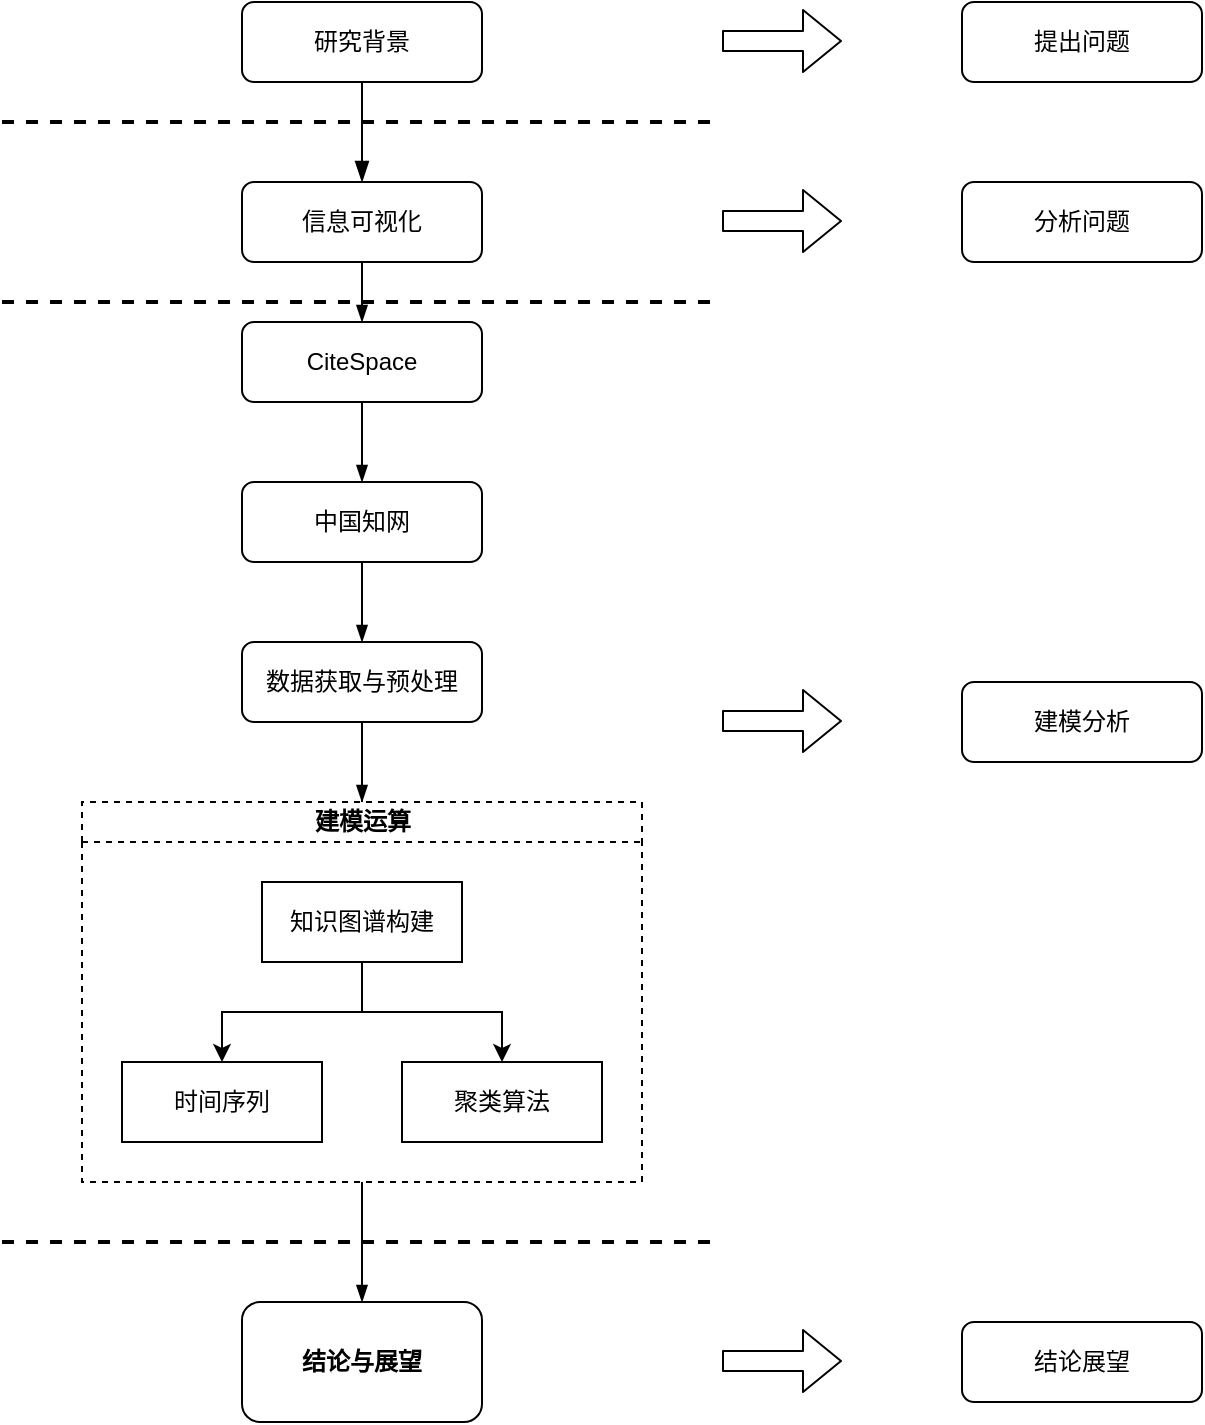 <mxfile version="15.2.9" type="github">
  <diagram id="C5RBs43oDa-KdzZeNtuy" name="Page-1">
    <mxGraphModel dx="1064" dy="584" grid="1" gridSize="10" guides="1" tooltips="1" connect="1" arrows="1" fold="1" page="1" pageScale="1" pageWidth="827" pageHeight="1169" math="0" shadow="0">
      <root>
        <mxCell id="WIyWlLk6GJQsqaUBKTNV-0" />
        <mxCell id="WIyWlLk6GJQsqaUBKTNV-1" parent="WIyWlLk6GJQsqaUBKTNV-0" />
        <mxCell id="WIyWlLk6GJQsqaUBKTNV-2" value="" style="rounded=0;html=1;jettySize=auto;orthogonalLoop=1;fontSize=11;endArrow=blockThin;endFill=1;endSize=8;strokeWidth=1;shadow=0;labelBackgroundColor=none;edgeStyle=orthogonalEdgeStyle;" parent="WIyWlLk6GJQsqaUBKTNV-1" source="WIyWlLk6GJQsqaUBKTNV-3" edge="1">
          <mxGeometry relative="1" as="geometry">
            <mxPoint x="220" y="170" as="targetPoint" />
          </mxGeometry>
        </mxCell>
        <mxCell id="WIyWlLk6GJQsqaUBKTNV-3" value="研究背景" style="rounded=1;whiteSpace=wrap;html=1;fontSize=12;glass=0;strokeWidth=1;shadow=0;" parent="WIyWlLk6GJQsqaUBKTNV-1" vertex="1">
          <mxGeometry x="160" y="80" width="120" height="40" as="geometry" />
        </mxCell>
        <mxCell id="WIyWlLk6GJQsqaUBKTNV-7" value="提出问题" style="rounded=1;whiteSpace=wrap;html=1;fontSize=12;glass=0;strokeWidth=1;shadow=0;" parent="WIyWlLk6GJQsqaUBKTNV-1" vertex="1">
          <mxGeometry x="520" y="80" width="120" height="40" as="geometry" />
        </mxCell>
        <mxCell id="nxJLiq8hY2xZPoSbCBGd-12" value="" style="edgeStyle=orthogonalEdgeStyle;rounded=0;orthogonalLoop=1;jettySize=auto;html=1;endArrow=blockThin;endFill=1;strokeWidth=1;" parent="WIyWlLk6GJQsqaUBKTNV-1" source="nxJLiq8hY2xZPoSbCBGd-0" target="nxJLiq8hY2xZPoSbCBGd-11" edge="1">
          <mxGeometry relative="1" as="geometry" />
        </mxCell>
        <mxCell id="nxJLiq8hY2xZPoSbCBGd-0" value="信息可视化" style="rounded=1;whiteSpace=wrap;html=1;fontSize=12;glass=0;strokeWidth=1;shadow=0;" parent="WIyWlLk6GJQsqaUBKTNV-1" vertex="1">
          <mxGeometry x="160" y="170" width="120" height="40" as="geometry" />
        </mxCell>
        <mxCell id="nxJLiq8hY2xZPoSbCBGd-1" value="" style="endArrow=none;dashed=1;html=1;strokeWidth=2;" parent="WIyWlLk6GJQsqaUBKTNV-1" edge="1">
          <mxGeometry width="50" height="50" relative="1" as="geometry">
            <mxPoint x="40" y="140" as="sourcePoint" />
            <mxPoint x="400" y="140" as="targetPoint" />
          </mxGeometry>
        </mxCell>
        <mxCell id="nxJLiq8hY2xZPoSbCBGd-2" value="" style="shape=flexArrow;endArrow=classic;html=1;strokeWidth=1;" parent="WIyWlLk6GJQsqaUBKTNV-1" edge="1">
          <mxGeometry width="50" height="50" relative="1" as="geometry">
            <mxPoint x="400" y="99.5" as="sourcePoint" />
            <mxPoint x="460" y="99.5" as="targetPoint" />
          </mxGeometry>
        </mxCell>
        <mxCell id="nxJLiq8hY2xZPoSbCBGd-3" value="分析问题" style="rounded=1;whiteSpace=wrap;html=1;fontSize=12;glass=0;strokeWidth=1;shadow=0;" parent="WIyWlLk6GJQsqaUBKTNV-1" vertex="1">
          <mxGeometry x="520" y="170" width="120" height="40" as="geometry" />
        </mxCell>
        <mxCell id="nxJLiq8hY2xZPoSbCBGd-4" value="" style="shape=flexArrow;endArrow=classic;html=1;strokeWidth=1;" parent="WIyWlLk6GJQsqaUBKTNV-1" edge="1">
          <mxGeometry width="50" height="50" relative="1" as="geometry">
            <mxPoint x="400" y="189.5" as="sourcePoint" />
            <mxPoint x="460" y="189.5" as="targetPoint" />
          </mxGeometry>
        </mxCell>
        <mxCell id="nxJLiq8hY2xZPoSbCBGd-5" value="建模分析" style="rounded=1;whiteSpace=wrap;html=1;fontSize=12;glass=0;strokeWidth=1;shadow=0;" parent="WIyWlLk6GJQsqaUBKTNV-1" vertex="1">
          <mxGeometry x="520" y="420" width="120" height="40" as="geometry" />
        </mxCell>
        <mxCell id="nxJLiq8hY2xZPoSbCBGd-6" value="" style="shape=flexArrow;endArrow=classic;html=1;strokeWidth=1;" parent="WIyWlLk6GJQsqaUBKTNV-1" edge="1">
          <mxGeometry width="50" height="50" relative="1" as="geometry">
            <mxPoint x="400" y="439.5" as="sourcePoint" />
            <mxPoint x="460" y="439.5" as="targetPoint" />
          </mxGeometry>
        </mxCell>
        <mxCell id="nxJLiq8hY2xZPoSbCBGd-7" value="结论展望" style="rounded=1;whiteSpace=wrap;html=1;fontSize=12;glass=0;strokeWidth=1;shadow=0;" parent="WIyWlLk6GJQsqaUBKTNV-1" vertex="1">
          <mxGeometry x="520" y="740" width="120" height="40" as="geometry" />
        </mxCell>
        <mxCell id="nxJLiq8hY2xZPoSbCBGd-8" value="" style="shape=flexArrow;endArrow=classic;html=1;strokeWidth=1;" parent="WIyWlLk6GJQsqaUBKTNV-1" edge="1">
          <mxGeometry width="50" height="50" relative="1" as="geometry">
            <mxPoint x="400" y="759.5" as="sourcePoint" />
            <mxPoint x="460" y="759.5" as="targetPoint" />
          </mxGeometry>
        </mxCell>
        <mxCell id="nxJLiq8hY2xZPoSbCBGd-14" value="" style="edgeStyle=orthogonalEdgeStyle;rounded=0;orthogonalLoop=1;jettySize=auto;html=1;endArrow=blockThin;endFill=1;strokeWidth=1;" parent="WIyWlLk6GJQsqaUBKTNV-1" source="nxJLiq8hY2xZPoSbCBGd-11" target="nxJLiq8hY2xZPoSbCBGd-13" edge="1">
          <mxGeometry relative="1" as="geometry" />
        </mxCell>
        <mxCell id="nxJLiq8hY2xZPoSbCBGd-11" value="CiteSpace" style="rounded=1;whiteSpace=wrap;html=1;fontSize=12;glass=0;strokeWidth=1;shadow=0;" parent="WIyWlLk6GJQsqaUBKTNV-1" vertex="1">
          <mxGeometry x="160" y="240" width="120" height="40" as="geometry" />
        </mxCell>
        <mxCell id="nxJLiq8hY2xZPoSbCBGd-16" value="" style="edgeStyle=orthogonalEdgeStyle;rounded=0;orthogonalLoop=1;jettySize=auto;html=1;endArrow=blockThin;endFill=1;strokeWidth=1;" parent="WIyWlLk6GJQsqaUBKTNV-1" source="nxJLiq8hY2xZPoSbCBGd-13" target="nxJLiq8hY2xZPoSbCBGd-15" edge="1">
          <mxGeometry relative="1" as="geometry" />
        </mxCell>
        <mxCell id="nxJLiq8hY2xZPoSbCBGd-13" value="中国知网" style="rounded=1;whiteSpace=wrap;html=1;fontSize=12;glass=0;strokeWidth=1;shadow=0;" parent="WIyWlLk6GJQsqaUBKTNV-1" vertex="1">
          <mxGeometry x="160" y="320" width="120" height="40" as="geometry" />
        </mxCell>
        <mxCell id="nxJLiq8hY2xZPoSbCBGd-18" value="" style="edgeStyle=orthogonalEdgeStyle;rounded=0;orthogonalLoop=1;jettySize=auto;html=1;endArrow=blockThin;endFill=1;strokeWidth=1;" parent="WIyWlLk6GJQsqaUBKTNV-1" source="nxJLiq8hY2xZPoSbCBGd-15" edge="1">
          <mxGeometry relative="1" as="geometry">
            <mxPoint x="220" y="480" as="targetPoint" />
          </mxGeometry>
        </mxCell>
        <mxCell id="nxJLiq8hY2xZPoSbCBGd-15" value="数据获取与预处理" style="rounded=1;whiteSpace=wrap;html=1;fontSize=12;glass=0;strokeWidth=1;shadow=0;" parent="WIyWlLk6GJQsqaUBKTNV-1" vertex="1">
          <mxGeometry x="160" y="400" width="120" height="40" as="geometry" />
        </mxCell>
        <mxCell id="S72kUEGjU9h2DheE2nI9-0" value="" style="edgeStyle=orthogonalEdgeStyle;rounded=0;orthogonalLoop=1;jettySize=auto;html=1;endArrow=none;endFill=0;" edge="1" parent="WIyWlLk6GJQsqaUBKTNV-1" source="nxJLiq8hY2xZPoSbCBGd-19" target="nxJLiq8hY2xZPoSbCBGd-15">
          <mxGeometry relative="1" as="geometry" />
        </mxCell>
        <mxCell id="S72kUEGjU9h2DheE2nI9-2" value="" style="edgeStyle=orthogonalEdgeStyle;rounded=0;orthogonalLoop=1;jettySize=auto;html=1;endArrow=blockThin;endFill=1;" edge="1" parent="WIyWlLk6GJQsqaUBKTNV-1" source="nxJLiq8hY2xZPoSbCBGd-19">
          <mxGeometry relative="1" as="geometry">
            <mxPoint x="220" y="730" as="targetPoint" />
          </mxGeometry>
        </mxCell>
        <mxCell id="nxJLiq8hY2xZPoSbCBGd-19" value="建模运算" style="swimlane;html=1;startSize=20;horizontal=1;childLayout=treeLayout;horizontalTree=0;resizable=0;containerType=tree;dashed=1;" parent="WIyWlLk6GJQsqaUBKTNV-1" vertex="1">
          <mxGeometry x="80" y="480" width="280" height="190" as="geometry" />
        </mxCell>
        <mxCell id="nxJLiq8hY2xZPoSbCBGd-20" value="知识图谱构建" style="whiteSpace=wrap;html=1;" parent="nxJLiq8hY2xZPoSbCBGd-19" vertex="1">
          <mxGeometry x="90" y="40" width="100" height="40" as="geometry" />
        </mxCell>
        <mxCell id="nxJLiq8hY2xZPoSbCBGd-21" value="时间序列" style="whiteSpace=wrap;html=1;" parent="nxJLiq8hY2xZPoSbCBGd-19" vertex="1">
          <mxGeometry x="20" y="130" width="100" height="40" as="geometry" />
        </mxCell>
        <mxCell id="nxJLiq8hY2xZPoSbCBGd-22" value="" style="edgeStyle=elbowEdgeStyle;elbow=vertical;html=1;rounded=0;" parent="nxJLiq8hY2xZPoSbCBGd-19" source="nxJLiq8hY2xZPoSbCBGd-20" target="nxJLiq8hY2xZPoSbCBGd-21" edge="1">
          <mxGeometry relative="1" as="geometry" />
        </mxCell>
        <mxCell id="nxJLiq8hY2xZPoSbCBGd-23" value="聚类算法" style="whiteSpace=wrap;html=1;" parent="nxJLiq8hY2xZPoSbCBGd-19" vertex="1">
          <mxGeometry x="160" y="130" width="100" height="40" as="geometry" />
        </mxCell>
        <mxCell id="nxJLiq8hY2xZPoSbCBGd-24" value="" style="edgeStyle=elbowEdgeStyle;elbow=vertical;html=1;rounded=0;" parent="nxJLiq8hY2xZPoSbCBGd-19" source="nxJLiq8hY2xZPoSbCBGd-20" target="nxJLiq8hY2xZPoSbCBGd-23" edge="1">
          <mxGeometry relative="1" as="geometry" />
        </mxCell>
        <mxCell id="S72kUEGjU9h2DheE2nI9-1" value="结论与展望" style="whiteSpace=wrap;html=1;fontStyle=1;startSize=20;rounded=1;" vertex="1" parent="WIyWlLk6GJQsqaUBKTNV-1">
          <mxGeometry x="160" y="730" width="120" height="60" as="geometry" />
        </mxCell>
        <mxCell id="S72kUEGjU9h2DheE2nI9-4" value="" style="endArrow=none;dashed=1;html=1;strokeWidth=2;" edge="1" parent="WIyWlLk6GJQsqaUBKTNV-1">
          <mxGeometry width="50" height="50" relative="1" as="geometry">
            <mxPoint x="40" y="230" as="sourcePoint" />
            <mxPoint x="400" y="230" as="targetPoint" />
          </mxGeometry>
        </mxCell>
        <mxCell id="S72kUEGjU9h2DheE2nI9-5" value="" style="endArrow=none;dashed=1;html=1;strokeWidth=2;" edge="1" parent="WIyWlLk6GJQsqaUBKTNV-1">
          <mxGeometry width="50" height="50" relative="1" as="geometry">
            <mxPoint x="40" y="700" as="sourcePoint" />
            <mxPoint x="400" y="700" as="targetPoint" />
          </mxGeometry>
        </mxCell>
      </root>
    </mxGraphModel>
  </diagram>
</mxfile>

